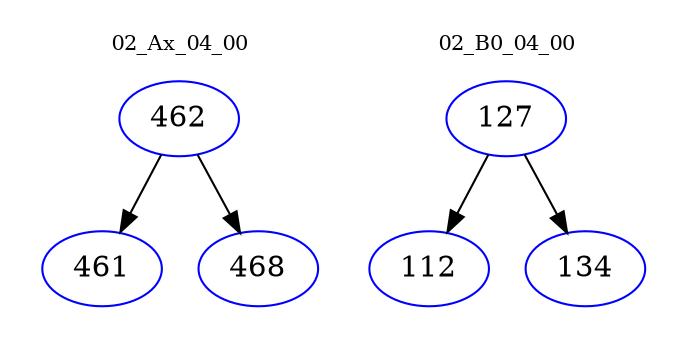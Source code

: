 digraph{
subgraph cluster_0 {
color = white
label = "02_Ax_04_00";
fontsize=10;
T0_462 [label="462", color="blue"]
T0_462 -> T0_461 [color="black"]
T0_461 [label="461", color="blue"]
T0_462 -> T0_468 [color="black"]
T0_468 [label="468", color="blue"]
}
subgraph cluster_1 {
color = white
label = "02_B0_04_00";
fontsize=10;
T1_127 [label="127", color="blue"]
T1_127 -> T1_112 [color="black"]
T1_112 [label="112", color="blue"]
T1_127 -> T1_134 [color="black"]
T1_134 [label="134", color="blue"]
}
}
